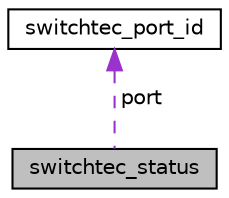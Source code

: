 digraph "switchtec_status"
{
 // LATEX_PDF_SIZE
  edge [fontname="Helvetica",fontsize="10",labelfontname="Helvetica",labelfontsize="10"];
  node [fontname="Helvetica",fontsize="10",shape=record];
  Node1 [label="switchtec_status",height=0.2,width=0.4,color="black", fillcolor="grey75", style="filled", fontcolor="black",tooltip="Port status structure."];
  Node2 -> Node1 [dir="back",color="darkorchid3",fontsize="10",style="dashed",label=" port" ,fontname="Helvetica"];
  Node2 [label="switchtec_port_id",height=0.2,width=0.4,color="black", fillcolor="white", style="filled",URL="$structswitchtec__port__id.html",tooltip="Port identification."];
}
